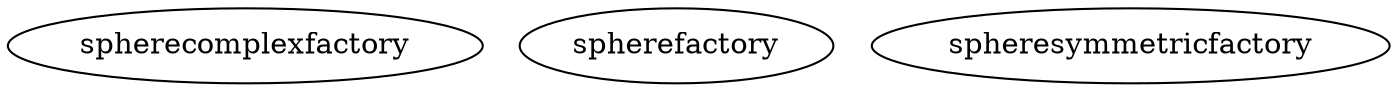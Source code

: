 /* Created by mdot for Matlab */
digraph m2html {

  spherecomplexfactory [URL="spherecomplexfactory.html"];
  spherefactory [URL="spherefactory.html"];
  spheresymmetricfactory [URL="spheresymmetricfactory.html"];
}